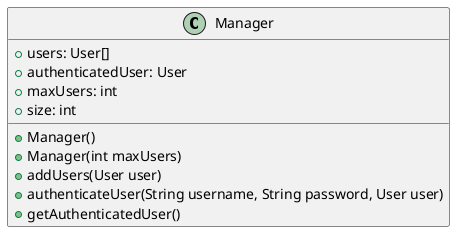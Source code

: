@startuml
class Manager{
    +users: User[]
    +authenticatedUser: User
    +maxUsers: int
    +size: int

    +Manager()
    +Manager(int maxUsers)
    +addUsers(User user)
    +authenticateUser(String username, String password, User user)
    +getAuthenticatedUser()


}
@enduml